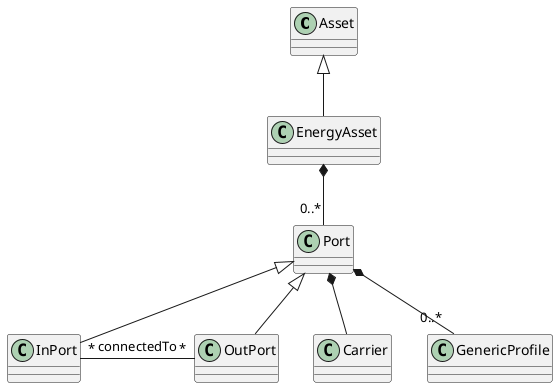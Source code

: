 @startuml

class Asset {
}

Asset <|-- EnergyAsset
EnergyAsset *-- "0..*" Port
together {
  class InPort
  class OutPort
}
Port <|-- InPort
Port <|-- OutPort

InPort "*" - "*" OutPort : connectedTo

Port *-- Carrier
Port *-- "0..*" GenericProfile
 
@enduml